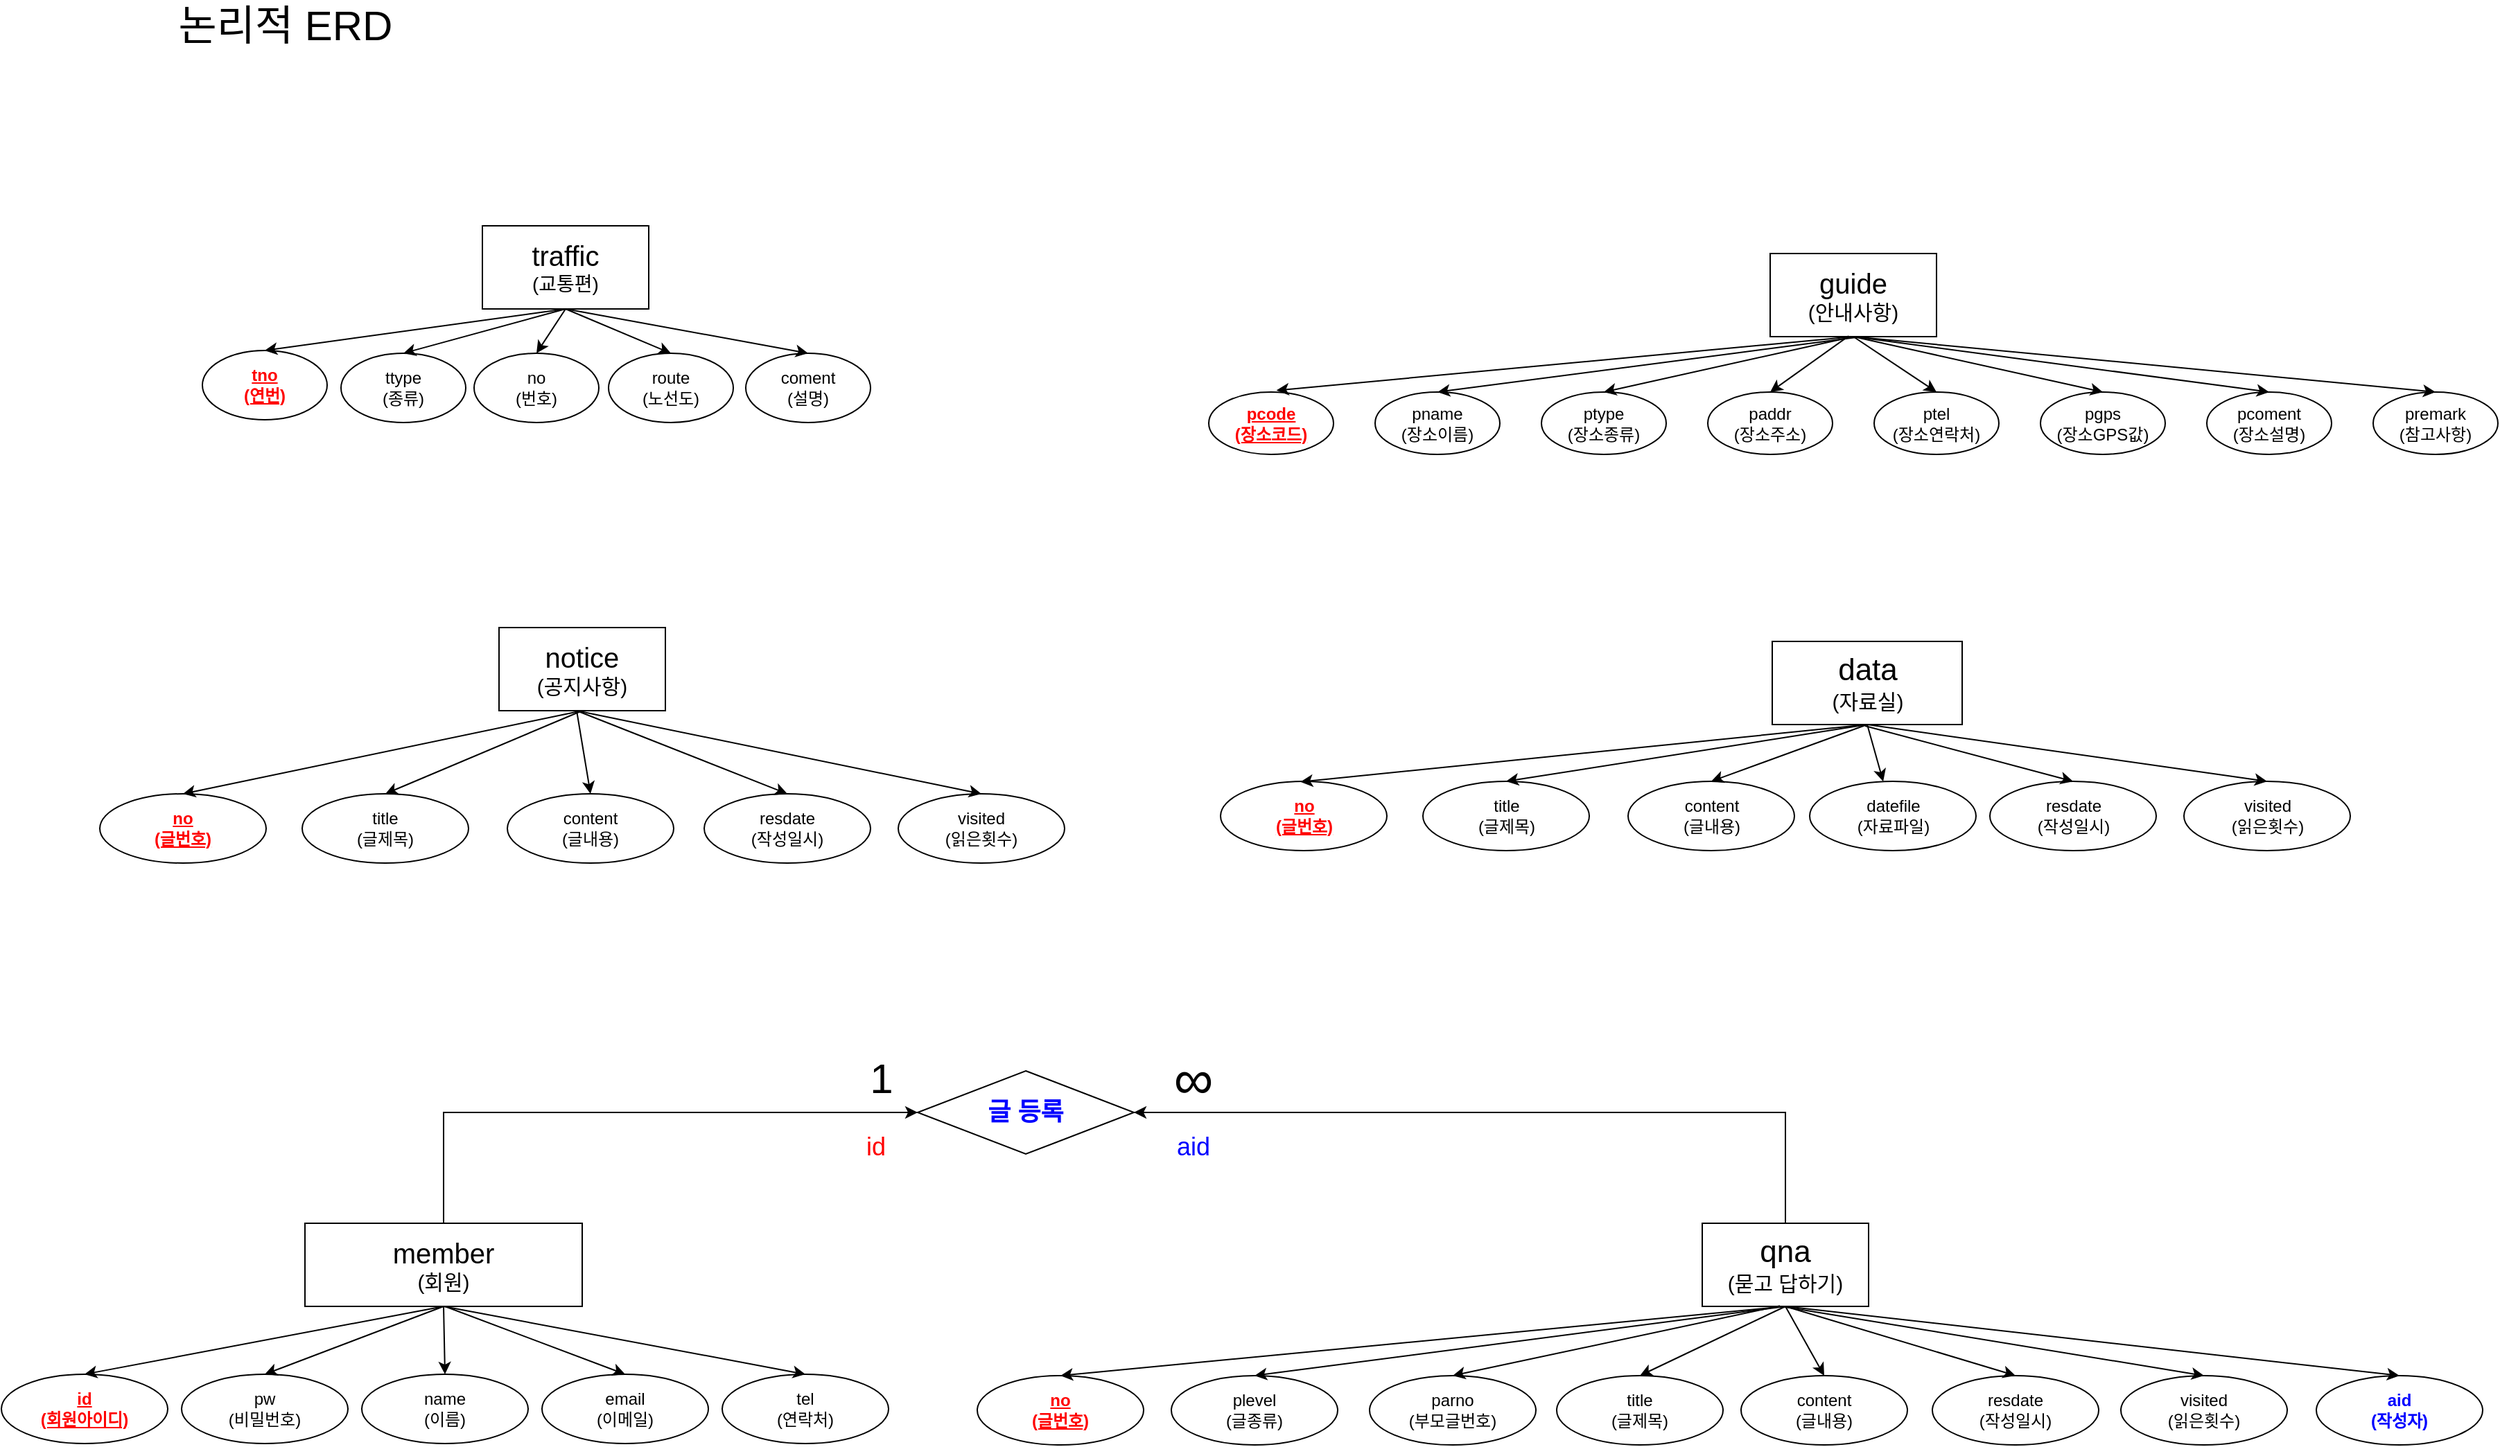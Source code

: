 <mxfile version="24.2.1" type="device">
  <diagram name="페이지-1" id="yOGc47Db6DorSXFMng4b">
    <mxGraphModel dx="2022" dy="650" grid="1" gridSize="10" guides="1" tooltips="1" connect="1" arrows="1" fold="1" page="1" pageScale="1" pageWidth="827" pageHeight="1169" math="0" shadow="0">
      <root>
        <mxCell id="0" />
        <mxCell id="1" parent="0" />
        <mxCell id="PkiAVml4FqlAzw377sm1-1" value="&lt;font style=&quot;font-size: 20px;&quot;&gt;traffic&lt;/font&gt;&lt;div&gt;&lt;font style=&quot;font-size: 14px;&quot;&gt;(교통편)&lt;/font&gt;&lt;/div&gt;" style="rounded=0;whiteSpace=wrap;html=1;" parent="1" vertex="1">
          <mxGeometry x="216" y="480" width="120" height="60" as="geometry" />
        </mxCell>
        <mxCell id="PkiAVml4FqlAzw377sm1-2" value="ttype&lt;div&gt;(종류)&lt;/div&gt;" style="ellipse;whiteSpace=wrap;html=1;" parent="1" vertex="1">
          <mxGeometry x="114" y="572" width="90" height="50" as="geometry" />
        </mxCell>
        <mxCell id="PkiAVml4FqlAzw377sm1-3" value="&lt;div&gt;no&lt;/div&gt;&lt;div&gt;(번호)&lt;/div&gt;" style="ellipse;whiteSpace=wrap;html=1;" parent="1" vertex="1">
          <mxGeometry x="210" y="572" width="90" height="50" as="geometry" />
        </mxCell>
        <mxCell id="PkiAVml4FqlAzw377sm1-4" value="route&lt;div&gt;(노선도)&lt;/div&gt;" style="ellipse;whiteSpace=wrap;html=1;" parent="1" vertex="1">
          <mxGeometry x="307" y="572" width="90" height="50" as="geometry" />
        </mxCell>
        <mxCell id="PkiAVml4FqlAzw377sm1-5" value="coment&lt;div&gt;(설명)&lt;/div&gt;" style="ellipse;whiteSpace=wrap;html=1;" parent="1" vertex="1">
          <mxGeometry x="406" y="572" width="90" height="50" as="geometry" />
        </mxCell>
        <mxCell id="PkiAVml4FqlAzw377sm1-6" value="" style="endArrow=classic;html=1;rounded=0;exitX=0.5;exitY=1;exitDx=0;exitDy=0;entryX=0.5;entryY=0;entryDx=0;entryDy=0;" parent="1" source="PkiAVml4FqlAzw377sm1-1" target="PkiAVml4FqlAzw377sm1-2" edge="1">
          <mxGeometry width="50" height="50" relative="1" as="geometry">
            <mxPoint x="286" y="660" as="sourcePoint" />
            <mxPoint x="336" y="610" as="targetPoint" />
          </mxGeometry>
        </mxCell>
        <mxCell id="PkiAVml4FqlAzw377sm1-7" value="" style="endArrow=classic;html=1;rounded=0;entryX=0.5;entryY=0;entryDx=0;entryDy=0;" parent="1" target="PkiAVml4FqlAzw377sm1-3" edge="1">
          <mxGeometry width="50" height="50" relative="1" as="geometry">
            <mxPoint x="276" y="540" as="sourcePoint" />
            <mxPoint x="336" y="610" as="targetPoint" />
          </mxGeometry>
        </mxCell>
        <mxCell id="PkiAVml4FqlAzw377sm1-8" value="" style="endArrow=classic;html=1;rounded=0;entryX=0.5;entryY=0;entryDx=0;entryDy=0;" parent="1" target="PkiAVml4FqlAzw377sm1-4" edge="1">
          <mxGeometry width="50" height="50" relative="1" as="geometry">
            <mxPoint x="276" y="540" as="sourcePoint" />
            <mxPoint x="336" y="610" as="targetPoint" />
          </mxGeometry>
        </mxCell>
        <mxCell id="PkiAVml4FqlAzw377sm1-9" value="" style="endArrow=classic;html=1;rounded=0;exitX=0.5;exitY=1;exitDx=0;exitDy=0;entryX=0.5;entryY=0;entryDx=0;entryDy=0;" parent="1" source="PkiAVml4FqlAzw377sm1-1" target="PkiAVml4FqlAzw377sm1-5" edge="1">
          <mxGeometry width="50" height="50" relative="1" as="geometry">
            <mxPoint x="286" y="660" as="sourcePoint" />
            <mxPoint x="336" y="610" as="targetPoint" />
          </mxGeometry>
        </mxCell>
        <mxCell id="PkiAVml4FqlAzw377sm1-10" value="&lt;div&gt;&lt;font style=&quot;font-size: 20px;&quot;&gt;guide&lt;/font&gt;&lt;/div&gt;&lt;font style=&quot;font-size: 15px;&quot;&gt;(안내사항)&lt;/font&gt;" style="rounded=0;whiteSpace=wrap;html=1;" parent="1" vertex="1">
          <mxGeometry x="1145" y="500" width="120" height="60" as="geometry" />
        </mxCell>
        <mxCell id="PkiAVml4FqlAzw377sm1-12" value="pcode&lt;div&gt;(장소코드)&lt;/div&gt;" style="ellipse;whiteSpace=wrap;html=1;fontStyle=5;fontColor=#FF0000;" parent="1" vertex="1">
          <mxGeometry x="740" y="600" width="90" height="45" as="geometry" />
        </mxCell>
        <mxCell id="PkiAVml4FqlAzw377sm1-13" value="pname&lt;div&gt;(장소이름)&lt;/div&gt;" style="ellipse;whiteSpace=wrap;html=1;" parent="1" vertex="1">
          <mxGeometry x="860" y="600" width="90" height="45" as="geometry" />
        </mxCell>
        <mxCell id="PkiAVml4FqlAzw377sm1-14" value="ptype&lt;div&gt;(장소종류)&lt;/div&gt;" style="ellipse;whiteSpace=wrap;html=1;" parent="1" vertex="1">
          <mxGeometry x="980" y="600" width="90" height="45" as="geometry" />
        </mxCell>
        <mxCell id="PkiAVml4FqlAzw377sm1-15" value="paddr&lt;div&gt;(장소주소)&lt;/div&gt;" style="ellipse;whiteSpace=wrap;html=1;" parent="1" vertex="1">
          <mxGeometry x="1100" y="600" width="90" height="45" as="geometry" />
        </mxCell>
        <mxCell id="PkiAVml4FqlAzw377sm1-16" value="ptel&lt;div&gt;(장소연락처)&lt;/div&gt;" style="ellipse;whiteSpace=wrap;html=1;" parent="1" vertex="1">
          <mxGeometry x="1220" y="600" width="90" height="45" as="geometry" />
        </mxCell>
        <mxCell id="PkiAVml4FqlAzw377sm1-17" value="pgps&lt;div&gt;(장소GPS값)&lt;/div&gt;" style="ellipse;whiteSpace=wrap;html=1;" parent="1" vertex="1">
          <mxGeometry x="1340" y="600" width="90" height="45" as="geometry" />
        </mxCell>
        <mxCell id="PkiAVml4FqlAzw377sm1-18" value="pcoment&lt;div&gt;(장소설명)&lt;/div&gt;" style="ellipse;whiteSpace=wrap;html=1;" parent="1" vertex="1">
          <mxGeometry x="1460" y="600" width="90" height="45" as="geometry" />
        </mxCell>
        <mxCell id="PkiAVml4FqlAzw377sm1-19" value="premark&lt;div&gt;(참고사항)&lt;/div&gt;" style="ellipse;whiteSpace=wrap;html=1;" parent="1" vertex="1">
          <mxGeometry x="1580" y="600" width="90" height="45" as="geometry" />
        </mxCell>
        <mxCell id="PkiAVml4FqlAzw377sm1-20" value="" style="endArrow=classic;html=1;rounded=0;exitX=0.472;exitY=0.993;exitDx=0;exitDy=0;exitPerimeter=0;entryX=0.5;entryY=0;entryDx=0;entryDy=0;" parent="1" source="PkiAVml4FqlAzw377sm1-10" target="PkiAVml4FqlAzw377sm1-15" edge="1">
          <mxGeometry width="50" height="50" relative="1" as="geometry">
            <mxPoint x="1211" y="700" as="sourcePoint" />
            <mxPoint x="1261" y="650" as="targetPoint" />
          </mxGeometry>
        </mxCell>
        <mxCell id="PkiAVml4FqlAzw377sm1-21" value="" style="endArrow=classic;html=1;rounded=0;exitX=0.5;exitY=1;exitDx=0;exitDy=0;entryX=0.5;entryY=0;entryDx=0;entryDy=0;" parent="1" source="PkiAVml4FqlAzw377sm1-10" target="PkiAVml4FqlAzw377sm1-16" edge="1">
          <mxGeometry width="50" height="50" relative="1" as="geometry">
            <mxPoint x="1211" y="700" as="sourcePoint" />
            <mxPoint x="1261" y="650" as="targetPoint" />
          </mxGeometry>
        </mxCell>
        <mxCell id="PkiAVml4FqlAzw377sm1-22" value="" style="endArrow=classic;html=1;rounded=0;exitX=0.5;exitY=1;exitDx=0;exitDy=0;entryX=0.5;entryY=0;entryDx=0;entryDy=0;" parent="1" source="PkiAVml4FqlAzw377sm1-10" target="PkiAVml4FqlAzw377sm1-17" edge="1">
          <mxGeometry width="50" height="50" relative="1" as="geometry">
            <mxPoint x="1211" y="700" as="sourcePoint" />
            <mxPoint x="1261" y="650" as="targetPoint" />
          </mxGeometry>
        </mxCell>
        <mxCell id="PkiAVml4FqlAzw377sm1-23" value="" style="endArrow=classic;html=1;rounded=0;exitX=0.5;exitY=1;exitDx=0;exitDy=0;entryX=0.5;entryY=0;entryDx=0;entryDy=0;" parent="1" source="PkiAVml4FqlAzw377sm1-10" target="PkiAVml4FqlAzw377sm1-18" edge="1">
          <mxGeometry width="50" height="50" relative="1" as="geometry">
            <mxPoint x="1211" y="700" as="sourcePoint" />
            <mxPoint x="1261" y="650" as="targetPoint" />
          </mxGeometry>
        </mxCell>
        <mxCell id="PkiAVml4FqlAzw377sm1-24" value="" style="endArrow=classic;html=1;rounded=0;exitX=0.5;exitY=1;exitDx=0;exitDy=0;entryX=0.5;entryY=0;entryDx=0;entryDy=0;" parent="1" source="PkiAVml4FqlAzw377sm1-10" target="PkiAVml4FqlAzw377sm1-19" edge="1">
          <mxGeometry width="50" height="50" relative="1" as="geometry">
            <mxPoint x="1371" y="660" as="sourcePoint" />
            <mxPoint x="1421" y="610" as="targetPoint" />
          </mxGeometry>
        </mxCell>
        <mxCell id="PkiAVml4FqlAzw377sm1-25" value="" style="endArrow=classic;html=1;rounded=0;exitX=0.5;exitY=1;exitDx=0;exitDy=0;entryX=0.5;entryY=0;entryDx=0;entryDy=0;" parent="1" source="PkiAVml4FqlAzw377sm1-10" target="PkiAVml4FqlAzw377sm1-14" edge="1">
          <mxGeometry width="50" height="50" relative="1" as="geometry">
            <mxPoint x="1001" y="630" as="sourcePoint" />
            <mxPoint x="1051" y="580" as="targetPoint" />
          </mxGeometry>
        </mxCell>
        <mxCell id="PkiAVml4FqlAzw377sm1-26" value="" style="endArrow=classic;html=1;rounded=0;entryX=0.5;entryY=0;entryDx=0;entryDy=0;" parent="1" target="PkiAVml4FqlAzw377sm1-13" edge="1">
          <mxGeometry width="50" height="50" relative="1" as="geometry">
            <mxPoint x="1211" y="560" as="sourcePoint" />
            <mxPoint x="1051" y="580" as="targetPoint" />
          </mxGeometry>
        </mxCell>
        <mxCell id="PkiAVml4FqlAzw377sm1-27" value="" style="endArrow=classic;html=1;rounded=0;entryX=0.542;entryY=-0.027;entryDx=0;entryDy=0;entryPerimeter=0;exitX=0.5;exitY=1;exitDx=0;exitDy=0;" parent="1" source="PkiAVml4FqlAzw377sm1-10" target="PkiAVml4FqlAzw377sm1-12" edge="1">
          <mxGeometry width="50" height="50" relative="1" as="geometry">
            <mxPoint x="1001" y="630" as="sourcePoint" />
            <mxPoint x="1051" y="580" as="targetPoint" />
          </mxGeometry>
        </mxCell>
        <mxCell id="PkiAVml4FqlAzw377sm1-28" value="&lt;font style=&quot;font-size: 20px;&quot;&gt;notice&lt;/font&gt;&lt;div&gt;&lt;font style=&quot;font-size: 15px;&quot;&gt;(공지사항)&lt;/font&gt;&lt;/div&gt;" style="rounded=0;whiteSpace=wrap;html=1;" parent="1" vertex="1">
          <mxGeometry x="228" y="770" width="120" height="60" as="geometry" />
        </mxCell>
        <mxCell id="PkiAVml4FqlAzw377sm1-29" value="&lt;div&gt;no&lt;/div&gt;(글번호)" style="ellipse;whiteSpace=wrap;html=1;fontStyle=5;fontColor=#FF0000;" parent="1" vertex="1">
          <mxGeometry x="-60" y="890" width="120" height="50" as="geometry" />
        </mxCell>
        <mxCell id="PkiAVml4FqlAzw377sm1-30" value="&lt;div&gt;title&lt;/div&gt;(글제목)" style="ellipse;whiteSpace=wrap;html=1;" parent="1" vertex="1">
          <mxGeometry x="86" y="890" width="120" height="50" as="geometry" />
        </mxCell>
        <mxCell id="PkiAVml4FqlAzw377sm1-31" value="&lt;div&gt;content&lt;/div&gt;(글내용)" style="ellipse;whiteSpace=wrap;html=1;" parent="1" vertex="1">
          <mxGeometry x="234" y="890" width="120" height="50" as="geometry" />
        </mxCell>
        <mxCell id="PkiAVml4FqlAzw377sm1-32" value="&lt;div&gt;resdate&lt;/div&gt;(작성일시)" style="ellipse;whiteSpace=wrap;html=1;" parent="1" vertex="1">
          <mxGeometry x="376" y="890" width="120" height="50" as="geometry" />
        </mxCell>
        <mxCell id="PkiAVml4FqlAzw377sm1-33" value="&lt;div&gt;visited&lt;/div&gt;(읽은횟수)" style="ellipse;whiteSpace=wrap;html=1;" parent="1" vertex="1">
          <mxGeometry x="516" y="890" width="120" height="50" as="geometry" />
        </mxCell>
        <mxCell id="PkiAVml4FqlAzw377sm1-34" value="" style="endArrow=classic;html=1;rounded=0;exitX=0.5;exitY=1;exitDx=0;exitDy=0;entryX=0.5;entryY=0;entryDx=0;entryDy=0;" parent="1" source="PkiAVml4FqlAzw377sm1-28" target="PkiAVml4FqlAzw377sm1-29" edge="1">
          <mxGeometry width="50" height="50" relative="1" as="geometry">
            <mxPoint x="294" y="920" as="sourcePoint" />
            <mxPoint x="344" y="870" as="targetPoint" />
          </mxGeometry>
        </mxCell>
        <mxCell id="PkiAVml4FqlAzw377sm1-35" value="" style="endArrow=classic;html=1;rounded=0;exitX=0.5;exitY=1;exitDx=0;exitDy=0;entryX=0.5;entryY=0;entryDx=0;entryDy=0;" parent="1" source="PkiAVml4FqlAzw377sm1-28" target="PkiAVml4FqlAzw377sm1-30" edge="1">
          <mxGeometry width="50" height="50" relative="1" as="geometry">
            <mxPoint x="294" y="920" as="sourcePoint" />
            <mxPoint x="344" y="870" as="targetPoint" />
          </mxGeometry>
        </mxCell>
        <mxCell id="PkiAVml4FqlAzw377sm1-36" value="" style="endArrow=classic;html=1;rounded=0;entryX=0.5;entryY=0;entryDx=0;entryDy=0;" parent="1" target="PkiAVml4FqlAzw377sm1-31" edge="1">
          <mxGeometry width="50" height="50" relative="1" as="geometry">
            <mxPoint x="284" y="830" as="sourcePoint" />
            <mxPoint x="344" y="870" as="targetPoint" />
          </mxGeometry>
        </mxCell>
        <mxCell id="PkiAVml4FqlAzw377sm1-37" value="" style="endArrow=classic;html=1;rounded=0;entryX=0.5;entryY=0;entryDx=0;entryDy=0;" parent="1" target="PkiAVml4FqlAzw377sm1-32" edge="1">
          <mxGeometry width="50" height="50" relative="1" as="geometry">
            <mxPoint x="284" y="830" as="sourcePoint" />
            <mxPoint x="344" y="870" as="targetPoint" />
          </mxGeometry>
        </mxCell>
        <mxCell id="PkiAVml4FqlAzw377sm1-38" value="" style="endArrow=classic;html=1;rounded=0;entryX=0.5;entryY=0;entryDx=0;entryDy=0;" parent="1" target="PkiAVml4FqlAzw377sm1-33" edge="1">
          <mxGeometry width="50" height="50" relative="1" as="geometry">
            <mxPoint x="284" y="830" as="sourcePoint" />
            <mxPoint x="344" y="870" as="targetPoint" />
          </mxGeometry>
        </mxCell>
        <mxCell id="35FWn0BOx3e-7nPWBhw9-17" style="edgeStyle=orthogonalEdgeStyle;rounded=0;orthogonalLoop=1;jettySize=auto;html=1;exitX=0.5;exitY=0;exitDx=0;exitDy=0;entryX=1;entryY=0.5;entryDx=0;entryDy=0;" parent="1" source="PkiAVml4FqlAzw377sm1-39" target="35FWn0BOx3e-7nPWBhw9-14" edge="1">
          <mxGeometry relative="1" as="geometry" />
        </mxCell>
        <mxCell id="PkiAVml4FqlAzw377sm1-39" value="&lt;font style=&quot;font-size: 22px;&quot;&gt;qna&lt;/font&gt;&lt;div&gt;&lt;font style=&quot;font-size: 15px;&quot;&gt;(묻고 답하기)&lt;/font&gt;&lt;/div&gt;" style="rounded=0;whiteSpace=wrap;html=1;" parent="1" vertex="1">
          <mxGeometry x="1096" y="1200" width="120" height="60" as="geometry" />
        </mxCell>
        <mxCell id="PkiAVml4FqlAzw377sm1-40" value="&lt;div&gt;no&lt;/div&gt;(글번호)" style="ellipse;whiteSpace=wrap;html=1;fontStyle=5;fontColor=#FF0000;" parent="1" vertex="1">
          <mxGeometry x="573" y="1310" width="120" height="50" as="geometry" />
        </mxCell>
        <mxCell id="PkiAVml4FqlAzw377sm1-41" value="&lt;div&gt;title&lt;/div&gt;(글제목)" style="ellipse;whiteSpace=wrap;html=1;" parent="1" vertex="1">
          <mxGeometry x="991" y="1310" width="120" height="50" as="geometry" />
        </mxCell>
        <mxCell id="PkiAVml4FqlAzw377sm1-42" value="&lt;div&gt;plevel&lt;/div&gt;(글종류)" style="ellipse;whiteSpace=wrap;html=1;" parent="1" vertex="1">
          <mxGeometry x="713" y="1310" width="120" height="50" as="geometry" />
        </mxCell>
        <mxCell id="PkiAVml4FqlAzw377sm1-43" value="&lt;div&gt;parno&lt;/div&gt;(부모글번호)" style="ellipse;whiteSpace=wrap;html=1;" parent="1" vertex="1">
          <mxGeometry x="856" y="1310" width="120" height="50" as="geometry" />
        </mxCell>
        <mxCell id="PkiAVml4FqlAzw377sm1-44" value="&lt;div&gt;content&lt;/div&gt;(글내용)" style="ellipse;whiteSpace=wrap;html=1;" parent="1" vertex="1">
          <mxGeometry x="1124" y="1310" width="120" height="50" as="geometry" />
        </mxCell>
        <mxCell id="PkiAVml4FqlAzw377sm1-45" value="&lt;div&gt;resdate&lt;/div&gt;(작성일시)" style="ellipse;whiteSpace=wrap;html=1;" parent="1" vertex="1">
          <mxGeometry x="1262" y="1310" width="120" height="50" as="geometry" />
        </mxCell>
        <mxCell id="PkiAVml4FqlAzw377sm1-46" value="&lt;div&gt;visited&lt;/div&gt;(읽은횟수)" style="ellipse;whiteSpace=wrap;html=1;" parent="1" vertex="1">
          <mxGeometry x="1398" y="1310" width="120" height="50" as="geometry" />
        </mxCell>
        <mxCell id="PkiAVml4FqlAzw377sm1-47" value="&lt;div&gt;aid&lt;/div&gt;(작성자)" style="ellipse;whiteSpace=wrap;html=1;fontColor=#0000FF;fontStyle=1" parent="1" vertex="1">
          <mxGeometry x="1539" y="1310" width="120" height="50" as="geometry" />
        </mxCell>
        <mxCell id="PkiAVml4FqlAzw377sm1-48" value="&lt;span style=&quot;font-size: 22px;&quot;&gt;data&lt;/span&gt;&lt;br&gt;&lt;div&gt;&lt;font style=&quot;font-size: 15px;&quot;&gt;(자료실)&lt;/font&gt;&lt;/div&gt;" style="rounded=0;whiteSpace=wrap;html=1;" parent="1" vertex="1">
          <mxGeometry x="1146.5" y="780" width="137" height="60" as="geometry" />
        </mxCell>
        <mxCell id="PkiAVml4FqlAzw377sm1-49" value="&lt;div&gt;no&lt;/div&gt;(글번호)" style="ellipse;whiteSpace=wrap;html=1;fontStyle=5;fontColor=#FF0000;" parent="1" vertex="1">
          <mxGeometry x="748.5" y="881" width="120" height="50" as="geometry" />
        </mxCell>
        <mxCell id="PkiAVml4FqlAzw377sm1-50" value="&lt;div&gt;title&lt;/div&gt;(글제목)" style="ellipse;whiteSpace=wrap;html=1;" parent="1" vertex="1">
          <mxGeometry x="894.5" y="881" width="120" height="50" as="geometry" />
        </mxCell>
        <mxCell id="PkiAVml4FqlAzw377sm1-51" value="&lt;div&gt;content&lt;/div&gt;(글내용)" style="ellipse;whiteSpace=wrap;html=1;" parent="1" vertex="1">
          <mxGeometry x="1042.5" y="881" width="120" height="50" as="geometry" />
        </mxCell>
        <mxCell id="PkiAVml4FqlAzw377sm1-52" value="&lt;div&gt;resdate&lt;/div&gt;(작성일시)" style="ellipse;whiteSpace=wrap;html=1;" parent="1" vertex="1">
          <mxGeometry x="1303.5" y="881" width="120" height="50" as="geometry" />
        </mxCell>
        <mxCell id="PkiAVml4FqlAzw377sm1-53" value="&lt;div&gt;visited&lt;/div&gt;(읽은횟수)" style="ellipse;whiteSpace=wrap;html=1;" parent="1" vertex="1">
          <mxGeometry x="1443.5" y="881" width="120" height="50" as="geometry" />
        </mxCell>
        <mxCell id="PkiAVml4FqlAzw377sm1-54" value="&lt;div&gt;datefile&lt;/div&gt;(자료파일)" style="ellipse;whiteSpace=wrap;html=1;" parent="1" vertex="1">
          <mxGeometry x="1173.5" y="881" width="120" height="50" as="geometry" />
        </mxCell>
        <mxCell id="PkiAVml4FqlAzw377sm1-55" value="" style="endArrow=classic;html=1;rounded=0;exitX=0.5;exitY=1;exitDx=0;exitDy=0;entryX=0.5;entryY=0;entryDx=0;entryDy=0;" parent="1" source="PkiAVml4FqlAzw377sm1-39" target="PkiAVml4FqlAzw377sm1-40" edge="1">
          <mxGeometry width="50" height="50" relative="1" as="geometry">
            <mxPoint x="1133" y="1410" as="sourcePoint" />
            <mxPoint x="1183" y="1360" as="targetPoint" />
          </mxGeometry>
        </mxCell>
        <mxCell id="PkiAVml4FqlAzw377sm1-56" value="" style="endArrow=classic;html=1;rounded=0;entryX=0.5;entryY=0;entryDx=0;entryDy=0;exitX=0.467;exitY=0.993;exitDx=0;exitDy=0;exitPerimeter=0;" parent="1" source="PkiAVml4FqlAzw377sm1-39" target="PkiAVml4FqlAzw377sm1-43" edge="1">
          <mxGeometry width="50" height="50" relative="1" as="geometry">
            <mxPoint x="1053" y="1330" as="sourcePoint" />
            <mxPoint x="1103" y="1280" as="targetPoint" />
          </mxGeometry>
        </mxCell>
        <mxCell id="PkiAVml4FqlAzw377sm1-57" value="" style="endArrow=classic;html=1;rounded=0;exitX=0.5;exitY=1;exitDx=0;exitDy=0;entryX=0.5;entryY=0;entryDx=0;entryDy=0;" parent="1" source="PkiAVml4FqlAzw377sm1-39" target="PkiAVml4FqlAzw377sm1-41" edge="1">
          <mxGeometry width="50" height="50" relative="1" as="geometry">
            <mxPoint x="1053" y="1330" as="sourcePoint" />
            <mxPoint x="1103" y="1280" as="targetPoint" />
          </mxGeometry>
        </mxCell>
        <mxCell id="PkiAVml4FqlAzw377sm1-58" value="" style="endArrow=classic;html=1;rounded=0;exitX=0.5;exitY=1;exitDx=0;exitDy=0;entryX=0.5;entryY=0;entryDx=0;entryDy=0;" parent="1" source="PkiAVml4FqlAzw377sm1-39" target="PkiAVml4FqlAzw377sm1-44" edge="1">
          <mxGeometry width="50" height="50" relative="1" as="geometry">
            <mxPoint x="1053" y="1330" as="sourcePoint" />
            <mxPoint x="1103" y="1280" as="targetPoint" />
          </mxGeometry>
        </mxCell>
        <mxCell id="PkiAVml4FqlAzw377sm1-59" value="" style="endArrow=classic;html=1;rounded=0;exitX=0.5;exitY=1;exitDx=0;exitDy=0;entryX=0.5;entryY=0;entryDx=0;entryDy=0;" parent="1" source="PkiAVml4FqlAzw377sm1-39" target="PkiAVml4FqlAzw377sm1-45" edge="1">
          <mxGeometry width="50" height="50" relative="1" as="geometry">
            <mxPoint x="1353" y="1340" as="sourcePoint" />
            <mxPoint x="1403" y="1290" as="targetPoint" />
          </mxGeometry>
        </mxCell>
        <mxCell id="PkiAVml4FqlAzw377sm1-60" value="" style="endArrow=classic;html=1;rounded=0;entryX=0.5;entryY=0;entryDx=0;entryDy=0;" parent="1" target="PkiAVml4FqlAzw377sm1-46" edge="1">
          <mxGeometry width="50" height="50" relative="1" as="geometry">
            <mxPoint x="1153" y="1260" as="sourcePoint" />
            <mxPoint x="1403" y="1290" as="targetPoint" />
          </mxGeometry>
        </mxCell>
        <mxCell id="PkiAVml4FqlAzw377sm1-61" value="" style="endArrow=classic;html=1;rounded=0;exitX=0.5;exitY=1;exitDx=0;exitDy=0;entryX=0.5;entryY=0;entryDx=0;entryDy=0;" parent="1" source="PkiAVml4FqlAzw377sm1-39" target="PkiAVml4FqlAzw377sm1-47" edge="1">
          <mxGeometry width="50" height="50" relative="1" as="geometry">
            <mxPoint x="1353" y="1340" as="sourcePoint" />
            <mxPoint x="1403" y="1290" as="targetPoint" />
          </mxGeometry>
        </mxCell>
        <mxCell id="PkiAVml4FqlAzw377sm1-62" value="" style="endArrow=classic;html=1;rounded=0;exitX=0.5;exitY=1;exitDx=0;exitDy=0;entryX=0.48;entryY=0.008;entryDx=0;entryDy=0;entryPerimeter=0;" parent="1" source="PkiAVml4FqlAzw377sm1-48" target="PkiAVml4FqlAzw377sm1-49" edge="1">
          <mxGeometry width="50" height="50" relative="1" as="geometry">
            <mxPoint x="943.5" y="871" as="sourcePoint" />
            <mxPoint x="993.5" y="821" as="targetPoint" />
          </mxGeometry>
        </mxCell>
        <mxCell id="PkiAVml4FqlAzw377sm1-63" value="" style="endArrow=classic;html=1;rounded=0;exitX=0.5;exitY=1;exitDx=0;exitDy=0;entryX=0.5;entryY=0;entryDx=0;entryDy=0;" parent="1" source="PkiAVml4FqlAzw377sm1-48" target="PkiAVml4FqlAzw377sm1-50" edge="1">
          <mxGeometry width="50" height="50" relative="1" as="geometry">
            <mxPoint x="943.5" y="871" as="sourcePoint" />
            <mxPoint x="993.5" y="821" as="targetPoint" />
          </mxGeometry>
        </mxCell>
        <mxCell id="PkiAVml4FqlAzw377sm1-64" value="" style="endArrow=classic;html=1;rounded=0;exitX=0.5;exitY=1;exitDx=0;exitDy=0;entryX=0.5;entryY=0;entryDx=0;entryDy=0;" parent="1" source="PkiAVml4FqlAzw377sm1-48" target="PkiAVml4FqlAzw377sm1-51" edge="1">
          <mxGeometry width="50" height="50" relative="1" as="geometry">
            <mxPoint x="943.5" y="871" as="sourcePoint" />
            <mxPoint x="993.5" y="821" as="targetPoint" />
          </mxGeometry>
        </mxCell>
        <mxCell id="PkiAVml4FqlAzw377sm1-65" value="" style="endArrow=classic;html=1;rounded=0;exitX=0.5;exitY=1;exitDx=0;exitDy=0;" parent="1" source="PkiAVml4FqlAzw377sm1-48" target="PkiAVml4FqlAzw377sm1-54" edge="1">
          <mxGeometry width="50" height="50" relative="1" as="geometry">
            <mxPoint x="1283.5" y="871" as="sourcePoint" />
            <mxPoint x="1333.5" y="821" as="targetPoint" />
          </mxGeometry>
        </mxCell>
        <mxCell id="PkiAVml4FqlAzw377sm1-66" value="" style="endArrow=classic;html=1;rounded=0;entryX=0.5;entryY=0;entryDx=0;entryDy=0;" parent="1" target="PkiAVml4FqlAzw377sm1-52" edge="1">
          <mxGeometry width="50" height="50" relative="1" as="geometry">
            <mxPoint x="1213.5" y="841" as="sourcePoint" />
            <mxPoint x="1333.5" y="821" as="targetPoint" />
          </mxGeometry>
        </mxCell>
        <mxCell id="PkiAVml4FqlAzw377sm1-67" value="" style="endArrow=classic;html=1;rounded=0;exitX=0.5;exitY=1;exitDx=0;exitDy=0;entryX=0.5;entryY=0;entryDx=0;entryDy=0;" parent="1" source="PkiAVml4FqlAzw377sm1-48" target="PkiAVml4FqlAzw377sm1-53" edge="1">
          <mxGeometry width="50" height="50" relative="1" as="geometry">
            <mxPoint x="1283.5" y="871" as="sourcePoint" />
            <mxPoint x="1333.5" y="821" as="targetPoint" />
          </mxGeometry>
        </mxCell>
        <mxCell id="35FWn0BOx3e-7nPWBhw9-23" style="edgeStyle=orthogonalEdgeStyle;rounded=0;orthogonalLoop=1;jettySize=auto;html=1;exitX=0.5;exitY=0;exitDx=0;exitDy=0;entryX=0;entryY=0.5;entryDx=0;entryDy=0;" parent="1" source="35FWn0BOx3e-7nPWBhw9-1" target="35FWn0BOx3e-7nPWBhw9-14" edge="1">
          <mxGeometry relative="1" as="geometry" />
        </mxCell>
        <mxCell id="35FWn0BOx3e-7nPWBhw9-1" value="&lt;div&gt;&lt;font style=&quot;font-size: 20px;&quot;&gt;member&lt;/font&gt;&lt;/div&gt;&lt;font style=&quot;font-size: 15px;&quot;&gt;(회원)&lt;/font&gt;" style="rounded=0;whiteSpace=wrap;html=1;" parent="1" vertex="1">
          <mxGeometry x="88" y="1200" width="200" height="60" as="geometry" />
        </mxCell>
        <mxCell id="35FWn0BOx3e-7nPWBhw9-2" value="&lt;div&gt;id&lt;/div&gt;(회원아이디)" style="ellipse;whiteSpace=wrap;html=1;fontColor=#FF0000;fontStyle=5" parent="1" vertex="1">
          <mxGeometry x="-131" y="1309" width="120" height="50" as="geometry" />
        </mxCell>
        <mxCell id="35FWn0BOx3e-7nPWBhw9-3" value="&lt;div&gt;pw&lt;/div&gt;(비밀번호)" style="ellipse;whiteSpace=wrap;html=1;" parent="1" vertex="1">
          <mxGeometry x="-1" y="1309" width="120" height="50" as="geometry" />
        </mxCell>
        <mxCell id="35FWn0BOx3e-7nPWBhw9-4" value="&lt;div&gt;name&lt;/div&gt;(이름)" style="ellipse;whiteSpace=wrap;html=1;" parent="1" vertex="1">
          <mxGeometry x="129" y="1309" width="120" height="50" as="geometry" />
        </mxCell>
        <mxCell id="35FWn0BOx3e-7nPWBhw9-5" value="&lt;div&gt;email&lt;/div&gt;(이메일)" style="ellipse;whiteSpace=wrap;html=1;" parent="1" vertex="1">
          <mxGeometry x="259" y="1309" width="120" height="50" as="geometry" />
        </mxCell>
        <mxCell id="35FWn0BOx3e-7nPWBhw9-6" value="&lt;div&gt;tel&lt;/div&gt;(연락처)" style="ellipse;whiteSpace=wrap;html=1;" parent="1" vertex="1">
          <mxGeometry x="389" y="1309" width="120" height="50" as="geometry" />
        </mxCell>
        <mxCell id="35FWn0BOx3e-7nPWBhw9-7" value="" style="endArrow=classic;html=1;rounded=0;exitX=0.5;exitY=1;exitDx=0;exitDy=0;entryX=0.5;entryY=0;entryDx=0;entryDy=0;" parent="1" source="35FWn0BOx3e-7nPWBhw9-1" target="35FWn0BOx3e-7nPWBhw9-2" edge="1">
          <mxGeometry width="50" height="50" relative="1" as="geometry">
            <mxPoint x="169" y="1320" as="sourcePoint" />
            <mxPoint x="219" y="1270" as="targetPoint" />
          </mxGeometry>
        </mxCell>
        <mxCell id="35FWn0BOx3e-7nPWBhw9-8" value="" style="endArrow=classic;html=1;rounded=0;entryX=0.5;entryY=0;entryDx=0;entryDy=0;exitX=0.5;exitY=1;exitDx=0;exitDy=0;" parent="1" source="35FWn0BOx3e-7nPWBhw9-1" target="35FWn0BOx3e-7nPWBhw9-3" edge="1">
          <mxGeometry width="50" height="50" relative="1" as="geometry">
            <mxPoint x="169" y="1320" as="sourcePoint" />
            <mxPoint x="219" y="1270" as="targetPoint" />
          </mxGeometry>
        </mxCell>
        <mxCell id="35FWn0BOx3e-7nPWBhw9-9" value="" style="endArrow=classic;html=1;rounded=0;exitX=0.5;exitY=1;exitDx=0;exitDy=0;entryX=0.5;entryY=0;entryDx=0;entryDy=0;" parent="1" source="35FWn0BOx3e-7nPWBhw9-1" target="35FWn0BOx3e-7nPWBhw9-4" edge="1">
          <mxGeometry width="50" height="50" relative="1" as="geometry">
            <mxPoint x="169" y="1320" as="sourcePoint" />
            <mxPoint x="219" y="1270" as="targetPoint" />
          </mxGeometry>
        </mxCell>
        <mxCell id="35FWn0BOx3e-7nPWBhw9-10" value="" style="endArrow=classic;html=1;rounded=0;entryX=0.5;entryY=0;entryDx=0;entryDy=0;" parent="1" target="35FWn0BOx3e-7nPWBhw9-5" edge="1">
          <mxGeometry width="50" height="50" relative="1" as="geometry">
            <mxPoint x="189" y="1260" as="sourcePoint" />
            <mxPoint x="219" y="1270" as="targetPoint" />
          </mxGeometry>
        </mxCell>
        <mxCell id="35FWn0BOx3e-7nPWBhw9-11" value="" style="endArrow=classic;html=1;rounded=0;entryX=0.5;entryY=0;entryDx=0;entryDy=0;exitX=0.5;exitY=1;exitDx=0;exitDy=0;" parent="1" source="35FWn0BOx3e-7nPWBhw9-1" target="35FWn0BOx3e-7nPWBhw9-6" edge="1">
          <mxGeometry width="50" height="50" relative="1" as="geometry">
            <mxPoint x="169" y="1320" as="sourcePoint" />
            <mxPoint x="219" y="1270" as="targetPoint" />
          </mxGeometry>
        </mxCell>
        <mxCell id="35FWn0BOx3e-7nPWBhw9-12" value="tno&lt;div&gt;(연번)&lt;/div&gt;" style="ellipse;whiteSpace=wrap;html=1;fontColor=#FF0000;fontStyle=5" parent="1" vertex="1">
          <mxGeometry x="14" y="570" width="90" height="50" as="geometry" />
        </mxCell>
        <mxCell id="35FWn0BOx3e-7nPWBhw9-13" value="" style="endArrow=classic;html=1;rounded=0;exitX=0.5;exitY=1;exitDx=0;exitDy=0;entryX=0.5;entryY=0;entryDx=0;entryDy=0;" parent="1" source="PkiAVml4FqlAzw377sm1-1" target="35FWn0BOx3e-7nPWBhw9-12" edge="1">
          <mxGeometry width="50" height="50" relative="1" as="geometry">
            <mxPoint x="316" y="710" as="sourcePoint" />
            <mxPoint x="366" y="660" as="targetPoint" />
          </mxGeometry>
        </mxCell>
        <mxCell id="35FWn0BOx3e-7nPWBhw9-14" value="글 등록" style="rhombus;whiteSpace=wrap;html=1;fontSize=18;fontStyle=1;fontColor=#0000FF;" parent="1" vertex="1">
          <mxGeometry x="530" y="1090" width="156" height="60" as="geometry" />
        </mxCell>
        <mxCell id="35FWn0BOx3e-7nPWBhw9-18" value="1" style="text;html=1;align=center;verticalAlign=middle;whiteSpace=wrap;rounded=0;fontSize=30;" parent="1" vertex="1">
          <mxGeometry x="474" y="1080" width="60" height="30" as="geometry" />
        </mxCell>
        <mxCell id="35FWn0BOx3e-7nPWBhw9-19" value="&lt;font style=&quot;font-size: 40px;&quot;&gt;∞&lt;/font&gt;" style="text;html=1;align=center;verticalAlign=middle;whiteSpace=wrap;rounded=0;fontSize=30;" parent="1" vertex="1">
          <mxGeometry x="699" y="1080" width="60" height="30" as="geometry" />
        </mxCell>
        <mxCell id="35FWn0BOx3e-7nPWBhw9-20" value="aid" style="text;html=1;align=center;verticalAlign=middle;whiteSpace=wrap;rounded=0;fontColor=#0000FF;fontSize=18;" parent="1" vertex="1">
          <mxGeometry x="699" y="1130" width="60" height="30" as="geometry" />
        </mxCell>
        <mxCell id="35FWn0BOx3e-7nPWBhw9-21" value="id" style="text;html=1;align=center;verticalAlign=middle;whiteSpace=wrap;rounded=0;fontColor=#FF0000;fontSize=18;" parent="1" vertex="1">
          <mxGeometry x="470" y="1130" width="60" height="30" as="geometry" />
        </mxCell>
        <mxCell id="xqu3glGZrrXCqUtckxAK-1" value="" style="endArrow=classic;html=1;rounded=0;exitX=0.5;exitY=1;exitDx=0;exitDy=0;entryX=0.5;entryY=0;entryDx=0;entryDy=0;" edge="1" parent="1" source="PkiAVml4FqlAzw377sm1-39" target="PkiAVml4FqlAzw377sm1-42">
          <mxGeometry width="50" height="50" relative="1" as="geometry">
            <mxPoint x="910" y="1290" as="sourcePoint" />
            <mxPoint x="960" y="1240" as="targetPoint" />
          </mxGeometry>
        </mxCell>
        <mxCell id="xqu3glGZrrXCqUtckxAK-2" value="논리적 ERD" style="text;html=1;align=center;verticalAlign=middle;whiteSpace=wrap;rounded=0;fontSize=30;" vertex="1" parent="1">
          <mxGeometry x="-86" y="320" width="320" height="30" as="geometry" />
        </mxCell>
      </root>
    </mxGraphModel>
  </diagram>
</mxfile>

